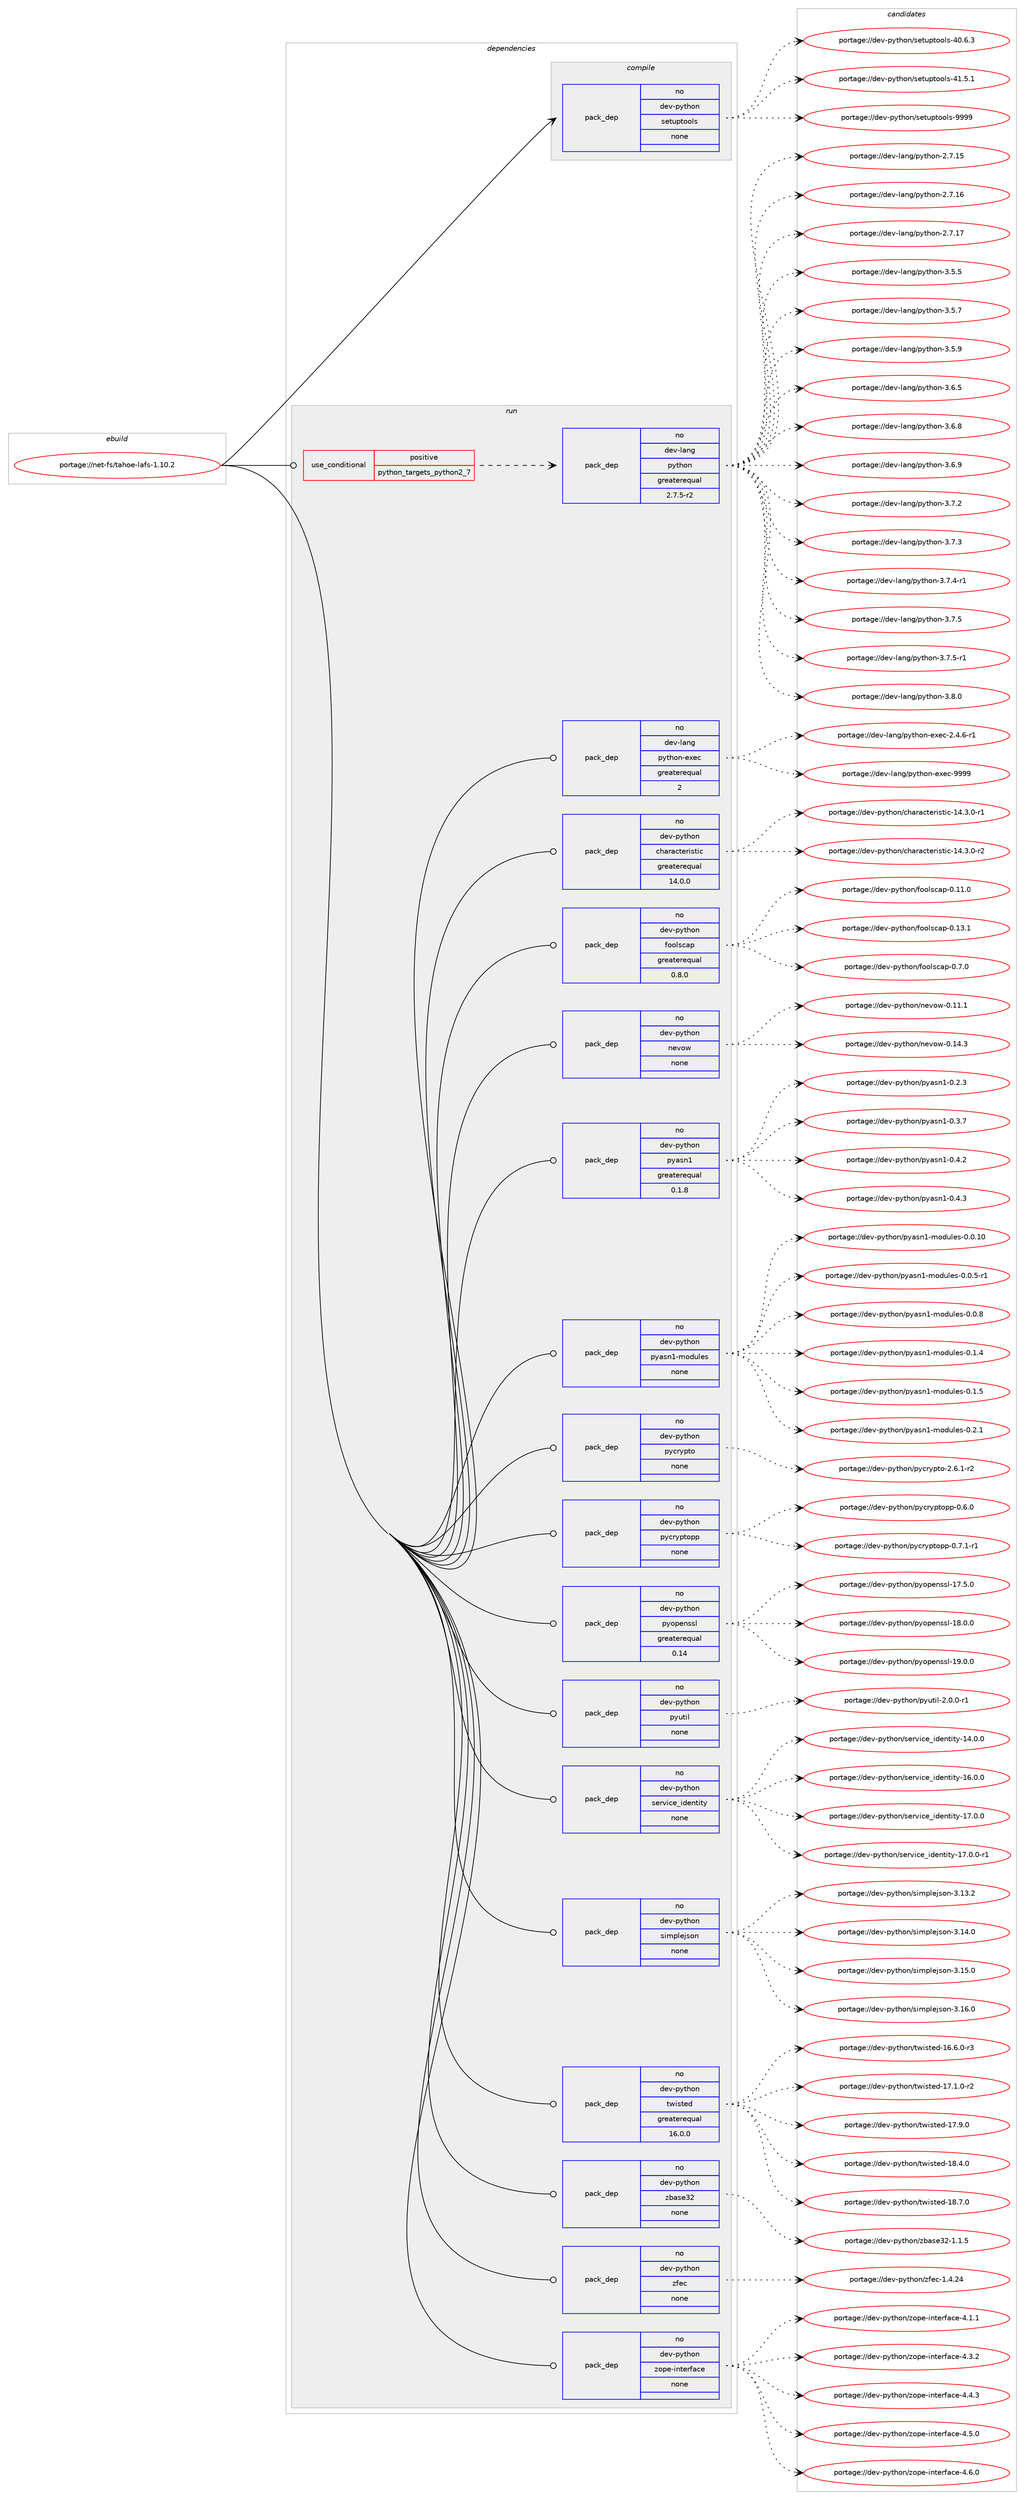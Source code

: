 digraph prolog {

# *************
# Graph options
# *************

newrank=true;
concentrate=true;
compound=true;
graph [rankdir=LR,fontname=Helvetica,fontsize=10,ranksep=1.5];#, ranksep=2.5, nodesep=0.2];
edge  [arrowhead=vee];
node  [fontname=Helvetica,fontsize=10];

# **********
# The ebuild
# **********

subgraph cluster_leftcol {
color=gray;
rank=same;
label=<<i>ebuild</i>>;
id [label="portage://net-fs/tahoe-lafs-1.10.2", color=red, width=4, href="../net-fs/tahoe-lafs-1.10.2.svg"];
}

# ****************
# The dependencies
# ****************

subgraph cluster_midcol {
color=gray;
label=<<i>dependencies</i>>;
subgraph cluster_compile {
fillcolor="#eeeeee";
style=filled;
label=<<i>compile</i>>;
subgraph pack259550 {
dependency353854 [label=<<TABLE BORDER="0" CELLBORDER="1" CELLSPACING="0" CELLPADDING="4" WIDTH="220"><TR><TD ROWSPAN="6" CELLPADDING="30">pack_dep</TD></TR><TR><TD WIDTH="110">no</TD></TR><TR><TD>dev-python</TD></TR><TR><TD>setuptools</TD></TR><TR><TD>none</TD></TR><TR><TD></TD></TR></TABLE>>, shape=none, color=blue];
}
id:e -> dependency353854:w [weight=20,style="solid",arrowhead="vee"];
}
subgraph cluster_compileandrun {
fillcolor="#eeeeee";
style=filled;
label=<<i>compile and run</i>>;
}
subgraph cluster_run {
fillcolor="#eeeeee";
style=filled;
label=<<i>run</i>>;
subgraph cond88457 {
dependency353855 [label=<<TABLE BORDER="0" CELLBORDER="1" CELLSPACING="0" CELLPADDING="4"><TR><TD ROWSPAN="3" CELLPADDING="10">use_conditional</TD></TR><TR><TD>positive</TD></TR><TR><TD>python_targets_python2_7</TD></TR></TABLE>>, shape=none, color=red];
subgraph pack259551 {
dependency353856 [label=<<TABLE BORDER="0" CELLBORDER="1" CELLSPACING="0" CELLPADDING="4" WIDTH="220"><TR><TD ROWSPAN="6" CELLPADDING="30">pack_dep</TD></TR><TR><TD WIDTH="110">no</TD></TR><TR><TD>dev-lang</TD></TR><TR><TD>python</TD></TR><TR><TD>greaterequal</TD></TR><TR><TD>2.7.5-r2</TD></TR></TABLE>>, shape=none, color=blue];
}
dependency353855:e -> dependency353856:w [weight=20,style="dashed",arrowhead="vee"];
}
id:e -> dependency353855:w [weight=20,style="solid",arrowhead="odot"];
subgraph pack259552 {
dependency353857 [label=<<TABLE BORDER="0" CELLBORDER="1" CELLSPACING="0" CELLPADDING="4" WIDTH="220"><TR><TD ROWSPAN="6" CELLPADDING="30">pack_dep</TD></TR><TR><TD WIDTH="110">no</TD></TR><TR><TD>dev-lang</TD></TR><TR><TD>python-exec</TD></TR><TR><TD>greaterequal</TD></TR><TR><TD>2</TD></TR></TABLE>>, shape=none, color=blue];
}
id:e -> dependency353857:w [weight=20,style="solid",arrowhead="odot"];
subgraph pack259553 {
dependency353858 [label=<<TABLE BORDER="0" CELLBORDER="1" CELLSPACING="0" CELLPADDING="4" WIDTH="220"><TR><TD ROWSPAN="6" CELLPADDING="30">pack_dep</TD></TR><TR><TD WIDTH="110">no</TD></TR><TR><TD>dev-python</TD></TR><TR><TD>characteristic</TD></TR><TR><TD>greaterequal</TD></TR><TR><TD>14.0.0</TD></TR></TABLE>>, shape=none, color=blue];
}
id:e -> dependency353858:w [weight=20,style="solid",arrowhead="odot"];
subgraph pack259554 {
dependency353859 [label=<<TABLE BORDER="0" CELLBORDER="1" CELLSPACING="0" CELLPADDING="4" WIDTH="220"><TR><TD ROWSPAN="6" CELLPADDING="30">pack_dep</TD></TR><TR><TD WIDTH="110">no</TD></TR><TR><TD>dev-python</TD></TR><TR><TD>foolscap</TD></TR><TR><TD>greaterequal</TD></TR><TR><TD>0.8.0</TD></TR></TABLE>>, shape=none, color=blue];
}
id:e -> dependency353859:w [weight=20,style="solid",arrowhead="odot"];
subgraph pack259555 {
dependency353860 [label=<<TABLE BORDER="0" CELLBORDER="1" CELLSPACING="0" CELLPADDING="4" WIDTH="220"><TR><TD ROWSPAN="6" CELLPADDING="30">pack_dep</TD></TR><TR><TD WIDTH="110">no</TD></TR><TR><TD>dev-python</TD></TR><TR><TD>nevow</TD></TR><TR><TD>none</TD></TR><TR><TD></TD></TR></TABLE>>, shape=none, color=blue];
}
id:e -> dependency353860:w [weight=20,style="solid",arrowhead="odot"];
subgraph pack259556 {
dependency353861 [label=<<TABLE BORDER="0" CELLBORDER="1" CELLSPACING="0" CELLPADDING="4" WIDTH="220"><TR><TD ROWSPAN="6" CELLPADDING="30">pack_dep</TD></TR><TR><TD WIDTH="110">no</TD></TR><TR><TD>dev-python</TD></TR><TR><TD>pyasn1</TD></TR><TR><TD>greaterequal</TD></TR><TR><TD>0.1.8</TD></TR></TABLE>>, shape=none, color=blue];
}
id:e -> dependency353861:w [weight=20,style="solid",arrowhead="odot"];
subgraph pack259557 {
dependency353862 [label=<<TABLE BORDER="0" CELLBORDER="1" CELLSPACING="0" CELLPADDING="4" WIDTH="220"><TR><TD ROWSPAN="6" CELLPADDING="30">pack_dep</TD></TR><TR><TD WIDTH="110">no</TD></TR><TR><TD>dev-python</TD></TR><TR><TD>pyasn1-modules</TD></TR><TR><TD>none</TD></TR><TR><TD></TD></TR></TABLE>>, shape=none, color=blue];
}
id:e -> dependency353862:w [weight=20,style="solid",arrowhead="odot"];
subgraph pack259558 {
dependency353863 [label=<<TABLE BORDER="0" CELLBORDER="1" CELLSPACING="0" CELLPADDING="4" WIDTH="220"><TR><TD ROWSPAN="6" CELLPADDING="30">pack_dep</TD></TR><TR><TD WIDTH="110">no</TD></TR><TR><TD>dev-python</TD></TR><TR><TD>pycrypto</TD></TR><TR><TD>none</TD></TR><TR><TD></TD></TR></TABLE>>, shape=none, color=blue];
}
id:e -> dependency353863:w [weight=20,style="solid",arrowhead="odot"];
subgraph pack259559 {
dependency353864 [label=<<TABLE BORDER="0" CELLBORDER="1" CELLSPACING="0" CELLPADDING="4" WIDTH="220"><TR><TD ROWSPAN="6" CELLPADDING="30">pack_dep</TD></TR><TR><TD WIDTH="110">no</TD></TR><TR><TD>dev-python</TD></TR><TR><TD>pycryptopp</TD></TR><TR><TD>none</TD></TR><TR><TD></TD></TR></TABLE>>, shape=none, color=blue];
}
id:e -> dependency353864:w [weight=20,style="solid",arrowhead="odot"];
subgraph pack259560 {
dependency353865 [label=<<TABLE BORDER="0" CELLBORDER="1" CELLSPACING="0" CELLPADDING="4" WIDTH="220"><TR><TD ROWSPAN="6" CELLPADDING="30">pack_dep</TD></TR><TR><TD WIDTH="110">no</TD></TR><TR><TD>dev-python</TD></TR><TR><TD>pyopenssl</TD></TR><TR><TD>greaterequal</TD></TR><TR><TD>0.14</TD></TR></TABLE>>, shape=none, color=blue];
}
id:e -> dependency353865:w [weight=20,style="solid",arrowhead="odot"];
subgraph pack259561 {
dependency353866 [label=<<TABLE BORDER="0" CELLBORDER="1" CELLSPACING="0" CELLPADDING="4" WIDTH="220"><TR><TD ROWSPAN="6" CELLPADDING="30">pack_dep</TD></TR><TR><TD WIDTH="110">no</TD></TR><TR><TD>dev-python</TD></TR><TR><TD>pyutil</TD></TR><TR><TD>none</TD></TR><TR><TD></TD></TR></TABLE>>, shape=none, color=blue];
}
id:e -> dependency353866:w [weight=20,style="solid",arrowhead="odot"];
subgraph pack259562 {
dependency353867 [label=<<TABLE BORDER="0" CELLBORDER="1" CELLSPACING="0" CELLPADDING="4" WIDTH="220"><TR><TD ROWSPAN="6" CELLPADDING="30">pack_dep</TD></TR><TR><TD WIDTH="110">no</TD></TR><TR><TD>dev-python</TD></TR><TR><TD>service_identity</TD></TR><TR><TD>none</TD></TR><TR><TD></TD></TR></TABLE>>, shape=none, color=blue];
}
id:e -> dependency353867:w [weight=20,style="solid",arrowhead="odot"];
subgraph pack259563 {
dependency353868 [label=<<TABLE BORDER="0" CELLBORDER="1" CELLSPACING="0" CELLPADDING="4" WIDTH="220"><TR><TD ROWSPAN="6" CELLPADDING="30">pack_dep</TD></TR><TR><TD WIDTH="110">no</TD></TR><TR><TD>dev-python</TD></TR><TR><TD>simplejson</TD></TR><TR><TD>none</TD></TR><TR><TD></TD></TR></TABLE>>, shape=none, color=blue];
}
id:e -> dependency353868:w [weight=20,style="solid",arrowhead="odot"];
subgraph pack259564 {
dependency353869 [label=<<TABLE BORDER="0" CELLBORDER="1" CELLSPACING="0" CELLPADDING="4" WIDTH="220"><TR><TD ROWSPAN="6" CELLPADDING="30">pack_dep</TD></TR><TR><TD WIDTH="110">no</TD></TR><TR><TD>dev-python</TD></TR><TR><TD>twisted</TD></TR><TR><TD>greaterequal</TD></TR><TR><TD>16.0.0</TD></TR></TABLE>>, shape=none, color=blue];
}
id:e -> dependency353869:w [weight=20,style="solid",arrowhead="odot"];
subgraph pack259565 {
dependency353870 [label=<<TABLE BORDER="0" CELLBORDER="1" CELLSPACING="0" CELLPADDING="4" WIDTH="220"><TR><TD ROWSPAN="6" CELLPADDING="30">pack_dep</TD></TR><TR><TD WIDTH="110">no</TD></TR><TR><TD>dev-python</TD></TR><TR><TD>zbase32</TD></TR><TR><TD>none</TD></TR><TR><TD></TD></TR></TABLE>>, shape=none, color=blue];
}
id:e -> dependency353870:w [weight=20,style="solid",arrowhead="odot"];
subgraph pack259566 {
dependency353871 [label=<<TABLE BORDER="0" CELLBORDER="1" CELLSPACING="0" CELLPADDING="4" WIDTH="220"><TR><TD ROWSPAN="6" CELLPADDING="30">pack_dep</TD></TR><TR><TD WIDTH="110">no</TD></TR><TR><TD>dev-python</TD></TR><TR><TD>zfec</TD></TR><TR><TD>none</TD></TR><TR><TD></TD></TR></TABLE>>, shape=none, color=blue];
}
id:e -> dependency353871:w [weight=20,style="solid",arrowhead="odot"];
subgraph pack259567 {
dependency353872 [label=<<TABLE BORDER="0" CELLBORDER="1" CELLSPACING="0" CELLPADDING="4" WIDTH="220"><TR><TD ROWSPAN="6" CELLPADDING="30">pack_dep</TD></TR><TR><TD WIDTH="110">no</TD></TR><TR><TD>dev-python</TD></TR><TR><TD>zope-interface</TD></TR><TR><TD>none</TD></TR><TR><TD></TD></TR></TABLE>>, shape=none, color=blue];
}
id:e -> dependency353872:w [weight=20,style="solid",arrowhead="odot"];
}
}

# **************
# The candidates
# **************

subgraph cluster_choices {
rank=same;
color=gray;
label=<<i>candidates</i>>;

subgraph choice259550 {
color=black;
nodesep=1;
choiceportage100101118451121211161041111104711510111611711211611111110811545524846544651 [label="portage://dev-python/setuptools-40.6.3", color=red, width=4,href="../dev-python/setuptools-40.6.3.svg"];
choiceportage100101118451121211161041111104711510111611711211611111110811545524946534649 [label="portage://dev-python/setuptools-41.5.1", color=red, width=4,href="../dev-python/setuptools-41.5.1.svg"];
choiceportage10010111845112121116104111110471151011161171121161111111081154557575757 [label="portage://dev-python/setuptools-9999", color=red, width=4,href="../dev-python/setuptools-9999.svg"];
dependency353854:e -> choiceportage100101118451121211161041111104711510111611711211611111110811545524846544651:w [style=dotted,weight="100"];
dependency353854:e -> choiceportage100101118451121211161041111104711510111611711211611111110811545524946534649:w [style=dotted,weight="100"];
dependency353854:e -> choiceportage10010111845112121116104111110471151011161171121161111111081154557575757:w [style=dotted,weight="100"];
}
subgraph choice259551 {
color=black;
nodesep=1;
choiceportage10010111845108971101034711212111610411111045504655464953 [label="portage://dev-lang/python-2.7.15", color=red, width=4,href="../dev-lang/python-2.7.15.svg"];
choiceportage10010111845108971101034711212111610411111045504655464954 [label="portage://dev-lang/python-2.7.16", color=red, width=4,href="../dev-lang/python-2.7.16.svg"];
choiceportage10010111845108971101034711212111610411111045504655464955 [label="portage://dev-lang/python-2.7.17", color=red, width=4,href="../dev-lang/python-2.7.17.svg"];
choiceportage100101118451089711010347112121116104111110455146534653 [label="portage://dev-lang/python-3.5.5", color=red, width=4,href="../dev-lang/python-3.5.5.svg"];
choiceportage100101118451089711010347112121116104111110455146534655 [label="portage://dev-lang/python-3.5.7", color=red, width=4,href="../dev-lang/python-3.5.7.svg"];
choiceportage100101118451089711010347112121116104111110455146534657 [label="portage://dev-lang/python-3.5.9", color=red, width=4,href="../dev-lang/python-3.5.9.svg"];
choiceportage100101118451089711010347112121116104111110455146544653 [label="portage://dev-lang/python-3.6.5", color=red, width=4,href="../dev-lang/python-3.6.5.svg"];
choiceportage100101118451089711010347112121116104111110455146544656 [label="portage://dev-lang/python-3.6.8", color=red, width=4,href="../dev-lang/python-3.6.8.svg"];
choiceportage100101118451089711010347112121116104111110455146544657 [label="portage://dev-lang/python-3.6.9", color=red, width=4,href="../dev-lang/python-3.6.9.svg"];
choiceportage100101118451089711010347112121116104111110455146554650 [label="portage://dev-lang/python-3.7.2", color=red, width=4,href="../dev-lang/python-3.7.2.svg"];
choiceportage100101118451089711010347112121116104111110455146554651 [label="portage://dev-lang/python-3.7.3", color=red, width=4,href="../dev-lang/python-3.7.3.svg"];
choiceportage1001011184510897110103471121211161041111104551465546524511449 [label="portage://dev-lang/python-3.7.4-r1", color=red, width=4,href="../dev-lang/python-3.7.4-r1.svg"];
choiceportage100101118451089711010347112121116104111110455146554653 [label="portage://dev-lang/python-3.7.5", color=red, width=4,href="../dev-lang/python-3.7.5.svg"];
choiceportage1001011184510897110103471121211161041111104551465546534511449 [label="portage://dev-lang/python-3.7.5-r1", color=red, width=4,href="../dev-lang/python-3.7.5-r1.svg"];
choiceportage100101118451089711010347112121116104111110455146564648 [label="portage://dev-lang/python-3.8.0", color=red, width=4,href="../dev-lang/python-3.8.0.svg"];
dependency353856:e -> choiceportage10010111845108971101034711212111610411111045504655464953:w [style=dotted,weight="100"];
dependency353856:e -> choiceportage10010111845108971101034711212111610411111045504655464954:w [style=dotted,weight="100"];
dependency353856:e -> choiceportage10010111845108971101034711212111610411111045504655464955:w [style=dotted,weight="100"];
dependency353856:e -> choiceportage100101118451089711010347112121116104111110455146534653:w [style=dotted,weight="100"];
dependency353856:e -> choiceportage100101118451089711010347112121116104111110455146534655:w [style=dotted,weight="100"];
dependency353856:e -> choiceportage100101118451089711010347112121116104111110455146534657:w [style=dotted,weight="100"];
dependency353856:e -> choiceportage100101118451089711010347112121116104111110455146544653:w [style=dotted,weight="100"];
dependency353856:e -> choiceportage100101118451089711010347112121116104111110455146544656:w [style=dotted,weight="100"];
dependency353856:e -> choiceportage100101118451089711010347112121116104111110455146544657:w [style=dotted,weight="100"];
dependency353856:e -> choiceportage100101118451089711010347112121116104111110455146554650:w [style=dotted,weight="100"];
dependency353856:e -> choiceportage100101118451089711010347112121116104111110455146554651:w [style=dotted,weight="100"];
dependency353856:e -> choiceportage1001011184510897110103471121211161041111104551465546524511449:w [style=dotted,weight="100"];
dependency353856:e -> choiceportage100101118451089711010347112121116104111110455146554653:w [style=dotted,weight="100"];
dependency353856:e -> choiceportage1001011184510897110103471121211161041111104551465546534511449:w [style=dotted,weight="100"];
dependency353856:e -> choiceportage100101118451089711010347112121116104111110455146564648:w [style=dotted,weight="100"];
}
subgraph choice259552 {
color=black;
nodesep=1;
choiceportage10010111845108971101034711212111610411111045101120101994550465246544511449 [label="portage://dev-lang/python-exec-2.4.6-r1", color=red, width=4,href="../dev-lang/python-exec-2.4.6-r1.svg"];
choiceportage10010111845108971101034711212111610411111045101120101994557575757 [label="portage://dev-lang/python-exec-9999", color=red, width=4,href="../dev-lang/python-exec-9999.svg"];
dependency353857:e -> choiceportage10010111845108971101034711212111610411111045101120101994550465246544511449:w [style=dotted,weight="100"];
dependency353857:e -> choiceportage10010111845108971101034711212111610411111045101120101994557575757:w [style=dotted,weight="100"];
}
subgraph choice259553 {
color=black;
nodesep=1;
choiceportage10010111845112121116104111110479910497114979911610111410511511610599454952465146484511449 [label="portage://dev-python/characteristic-14.3.0-r1", color=red, width=4,href="../dev-python/characteristic-14.3.0-r1.svg"];
choiceportage10010111845112121116104111110479910497114979911610111410511511610599454952465146484511450 [label="portage://dev-python/characteristic-14.3.0-r2", color=red, width=4,href="../dev-python/characteristic-14.3.0-r2.svg"];
dependency353858:e -> choiceportage10010111845112121116104111110479910497114979911610111410511511610599454952465146484511449:w [style=dotted,weight="100"];
dependency353858:e -> choiceportage10010111845112121116104111110479910497114979911610111410511511610599454952465146484511450:w [style=dotted,weight="100"];
}
subgraph choice259554 {
color=black;
nodesep=1;
choiceportage1001011184511212111610411111047102111111108115999711245484649494648 [label="portage://dev-python/foolscap-0.11.0", color=red, width=4,href="../dev-python/foolscap-0.11.0.svg"];
choiceportage1001011184511212111610411111047102111111108115999711245484649514649 [label="portage://dev-python/foolscap-0.13.1", color=red, width=4,href="../dev-python/foolscap-0.13.1.svg"];
choiceportage10010111845112121116104111110471021111111081159997112454846554648 [label="portage://dev-python/foolscap-0.7.0", color=red, width=4,href="../dev-python/foolscap-0.7.0.svg"];
dependency353859:e -> choiceportage1001011184511212111610411111047102111111108115999711245484649494648:w [style=dotted,weight="100"];
dependency353859:e -> choiceportage1001011184511212111610411111047102111111108115999711245484649514649:w [style=dotted,weight="100"];
dependency353859:e -> choiceportage10010111845112121116104111110471021111111081159997112454846554648:w [style=dotted,weight="100"];
}
subgraph choice259555 {
color=black;
nodesep=1;
choiceportage100101118451121211161041111104711010111811111945484649494649 [label="portage://dev-python/nevow-0.11.1", color=red, width=4,href="../dev-python/nevow-0.11.1.svg"];
choiceportage100101118451121211161041111104711010111811111945484649524651 [label="portage://dev-python/nevow-0.14.3", color=red, width=4,href="../dev-python/nevow-0.14.3.svg"];
dependency353860:e -> choiceportage100101118451121211161041111104711010111811111945484649494649:w [style=dotted,weight="100"];
dependency353860:e -> choiceportage100101118451121211161041111104711010111811111945484649524651:w [style=dotted,weight="100"];
}
subgraph choice259556 {
color=black;
nodesep=1;
choiceportage10010111845112121116104111110471121219711511049454846504651 [label="portage://dev-python/pyasn1-0.2.3", color=red, width=4,href="../dev-python/pyasn1-0.2.3.svg"];
choiceportage10010111845112121116104111110471121219711511049454846514655 [label="portage://dev-python/pyasn1-0.3.7", color=red, width=4,href="../dev-python/pyasn1-0.3.7.svg"];
choiceportage10010111845112121116104111110471121219711511049454846524650 [label="portage://dev-python/pyasn1-0.4.2", color=red, width=4,href="../dev-python/pyasn1-0.4.2.svg"];
choiceportage10010111845112121116104111110471121219711511049454846524651 [label="portage://dev-python/pyasn1-0.4.3", color=red, width=4,href="../dev-python/pyasn1-0.4.3.svg"];
dependency353861:e -> choiceportage10010111845112121116104111110471121219711511049454846504651:w [style=dotted,weight="100"];
dependency353861:e -> choiceportage10010111845112121116104111110471121219711511049454846514655:w [style=dotted,weight="100"];
dependency353861:e -> choiceportage10010111845112121116104111110471121219711511049454846524650:w [style=dotted,weight="100"];
dependency353861:e -> choiceportage10010111845112121116104111110471121219711511049454846524651:w [style=dotted,weight="100"];
}
subgraph choice259557 {
color=black;
nodesep=1;
choiceportage100101118451121211161041111104711212197115110494510911110011710810111545484648464948 [label="portage://dev-python/pyasn1-modules-0.0.10", color=red, width=4,href="../dev-python/pyasn1-modules-0.0.10.svg"];
choiceportage10010111845112121116104111110471121219711511049451091111001171081011154548464846534511449 [label="portage://dev-python/pyasn1-modules-0.0.5-r1", color=red, width=4,href="../dev-python/pyasn1-modules-0.0.5-r1.svg"];
choiceportage1001011184511212111610411111047112121971151104945109111100117108101115454846484656 [label="portage://dev-python/pyasn1-modules-0.0.8", color=red, width=4,href="../dev-python/pyasn1-modules-0.0.8.svg"];
choiceportage1001011184511212111610411111047112121971151104945109111100117108101115454846494652 [label="portage://dev-python/pyasn1-modules-0.1.4", color=red, width=4,href="../dev-python/pyasn1-modules-0.1.4.svg"];
choiceportage1001011184511212111610411111047112121971151104945109111100117108101115454846494653 [label="portage://dev-python/pyasn1-modules-0.1.5", color=red, width=4,href="../dev-python/pyasn1-modules-0.1.5.svg"];
choiceportage1001011184511212111610411111047112121971151104945109111100117108101115454846504649 [label="portage://dev-python/pyasn1-modules-0.2.1", color=red, width=4,href="../dev-python/pyasn1-modules-0.2.1.svg"];
dependency353862:e -> choiceportage100101118451121211161041111104711212197115110494510911110011710810111545484648464948:w [style=dotted,weight="100"];
dependency353862:e -> choiceportage10010111845112121116104111110471121219711511049451091111001171081011154548464846534511449:w [style=dotted,weight="100"];
dependency353862:e -> choiceportage1001011184511212111610411111047112121971151104945109111100117108101115454846484656:w [style=dotted,weight="100"];
dependency353862:e -> choiceportage1001011184511212111610411111047112121971151104945109111100117108101115454846494652:w [style=dotted,weight="100"];
dependency353862:e -> choiceportage1001011184511212111610411111047112121971151104945109111100117108101115454846494653:w [style=dotted,weight="100"];
dependency353862:e -> choiceportage1001011184511212111610411111047112121971151104945109111100117108101115454846504649:w [style=dotted,weight="100"];
}
subgraph choice259558 {
color=black;
nodesep=1;
choiceportage1001011184511212111610411111047112121991141211121161114550465446494511450 [label="portage://dev-python/pycrypto-2.6.1-r2", color=red, width=4,href="../dev-python/pycrypto-2.6.1-r2.svg"];
dependency353863:e -> choiceportage1001011184511212111610411111047112121991141211121161114550465446494511450:w [style=dotted,weight="100"];
}
subgraph choice259559 {
color=black;
nodesep=1;
choiceportage100101118451121211161041111104711212199114121112116111112112454846544648 [label="portage://dev-python/pycryptopp-0.6.0", color=red, width=4,href="../dev-python/pycryptopp-0.6.0.svg"];
choiceportage1001011184511212111610411111047112121991141211121161111121124548465546494511449 [label="portage://dev-python/pycryptopp-0.7.1-r1", color=red, width=4,href="../dev-python/pycryptopp-0.7.1-r1.svg"];
dependency353864:e -> choiceportage100101118451121211161041111104711212199114121112116111112112454846544648:w [style=dotted,weight="100"];
dependency353864:e -> choiceportage1001011184511212111610411111047112121991141211121161111121124548465546494511449:w [style=dotted,weight="100"];
}
subgraph choice259560 {
color=black;
nodesep=1;
choiceportage100101118451121211161041111104711212111111210111011511510845495546534648 [label="portage://dev-python/pyopenssl-17.5.0", color=red, width=4,href="../dev-python/pyopenssl-17.5.0.svg"];
choiceportage100101118451121211161041111104711212111111210111011511510845495646484648 [label="portage://dev-python/pyopenssl-18.0.0", color=red, width=4,href="../dev-python/pyopenssl-18.0.0.svg"];
choiceportage100101118451121211161041111104711212111111210111011511510845495746484648 [label="portage://dev-python/pyopenssl-19.0.0", color=red, width=4,href="../dev-python/pyopenssl-19.0.0.svg"];
dependency353865:e -> choiceportage100101118451121211161041111104711212111111210111011511510845495546534648:w [style=dotted,weight="100"];
dependency353865:e -> choiceportage100101118451121211161041111104711212111111210111011511510845495646484648:w [style=dotted,weight="100"];
dependency353865:e -> choiceportage100101118451121211161041111104711212111111210111011511510845495746484648:w [style=dotted,weight="100"];
}
subgraph choice259561 {
color=black;
nodesep=1;
choiceportage10010111845112121116104111110471121211171161051084550464846484511449 [label="portage://dev-python/pyutil-2.0.0-r1", color=red, width=4,href="../dev-python/pyutil-2.0.0-r1.svg"];
dependency353866:e -> choiceportage10010111845112121116104111110471121211171161051084550464846484511449:w [style=dotted,weight="100"];
}
subgraph choice259562 {
color=black;
nodesep=1;
choiceportage1001011184511212111610411111047115101114118105991019510510010111011610511612145495246484648 [label="portage://dev-python/service_identity-14.0.0", color=red, width=4,href="../dev-python/service_identity-14.0.0.svg"];
choiceportage1001011184511212111610411111047115101114118105991019510510010111011610511612145495446484648 [label="portage://dev-python/service_identity-16.0.0", color=red, width=4,href="../dev-python/service_identity-16.0.0.svg"];
choiceportage1001011184511212111610411111047115101114118105991019510510010111011610511612145495546484648 [label="portage://dev-python/service_identity-17.0.0", color=red, width=4,href="../dev-python/service_identity-17.0.0.svg"];
choiceportage10010111845112121116104111110471151011141181059910195105100101110116105116121454955464846484511449 [label="portage://dev-python/service_identity-17.0.0-r1", color=red, width=4,href="../dev-python/service_identity-17.0.0-r1.svg"];
dependency353867:e -> choiceportage1001011184511212111610411111047115101114118105991019510510010111011610511612145495246484648:w [style=dotted,weight="100"];
dependency353867:e -> choiceportage1001011184511212111610411111047115101114118105991019510510010111011610511612145495446484648:w [style=dotted,weight="100"];
dependency353867:e -> choiceportage1001011184511212111610411111047115101114118105991019510510010111011610511612145495546484648:w [style=dotted,weight="100"];
dependency353867:e -> choiceportage10010111845112121116104111110471151011141181059910195105100101110116105116121454955464846484511449:w [style=dotted,weight="100"];
}
subgraph choice259563 {
color=black;
nodesep=1;
choiceportage100101118451121211161041111104711510510911210810110611511111045514649514650 [label="portage://dev-python/simplejson-3.13.2", color=red, width=4,href="../dev-python/simplejson-3.13.2.svg"];
choiceportage100101118451121211161041111104711510510911210810110611511111045514649524648 [label="portage://dev-python/simplejson-3.14.0", color=red, width=4,href="../dev-python/simplejson-3.14.0.svg"];
choiceportage100101118451121211161041111104711510510911210810110611511111045514649534648 [label="portage://dev-python/simplejson-3.15.0", color=red, width=4,href="../dev-python/simplejson-3.15.0.svg"];
choiceportage100101118451121211161041111104711510510911210810110611511111045514649544648 [label="portage://dev-python/simplejson-3.16.0", color=red, width=4,href="../dev-python/simplejson-3.16.0.svg"];
dependency353868:e -> choiceportage100101118451121211161041111104711510510911210810110611511111045514649514650:w [style=dotted,weight="100"];
dependency353868:e -> choiceportage100101118451121211161041111104711510510911210810110611511111045514649524648:w [style=dotted,weight="100"];
dependency353868:e -> choiceportage100101118451121211161041111104711510510911210810110611511111045514649534648:w [style=dotted,weight="100"];
dependency353868:e -> choiceportage100101118451121211161041111104711510510911210810110611511111045514649544648:w [style=dotted,weight="100"];
}
subgraph choice259564 {
color=black;
nodesep=1;
choiceportage1001011184511212111610411111047116119105115116101100454954465446484511451 [label="portage://dev-python/twisted-16.6.0-r3", color=red, width=4,href="../dev-python/twisted-16.6.0-r3.svg"];
choiceportage1001011184511212111610411111047116119105115116101100454955464946484511450 [label="portage://dev-python/twisted-17.1.0-r2", color=red, width=4,href="../dev-python/twisted-17.1.0-r2.svg"];
choiceportage100101118451121211161041111104711611910511511610110045495546574648 [label="portage://dev-python/twisted-17.9.0", color=red, width=4,href="../dev-python/twisted-17.9.0.svg"];
choiceportage100101118451121211161041111104711611910511511610110045495646524648 [label="portage://dev-python/twisted-18.4.0", color=red, width=4,href="../dev-python/twisted-18.4.0.svg"];
choiceportage100101118451121211161041111104711611910511511610110045495646554648 [label="portage://dev-python/twisted-18.7.0", color=red, width=4,href="../dev-python/twisted-18.7.0.svg"];
dependency353869:e -> choiceportage1001011184511212111610411111047116119105115116101100454954465446484511451:w [style=dotted,weight="100"];
dependency353869:e -> choiceportage1001011184511212111610411111047116119105115116101100454955464946484511450:w [style=dotted,weight="100"];
dependency353869:e -> choiceportage100101118451121211161041111104711611910511511610110045495546574648:w [style=dotted,weight="100"];
dependency353869:e -> choiceportage100101118451121211161041111104711611910511511610110045495646524648:w [style=dotted,weight="100"];
dependency353869:e -> choiceportage100101118451121211161041111104711611910511511610110045495646554648:w [style=dotted,weight="100"];
}
subgraph choice259565 {
color=black;
nodesep=1;
choiceportage100101118451121211161041111104712298971151015150454946494653 [label="portage://dev-python/zbase32-1.1.5", color=red, width=4,href="../dev-python/zbase32-1.1.5.svg"];
dependency353870:e -> choiceportage100101118451121211161041111104712298971151015150454946494653:w [style=dotted,weight="100"];
}
subgraph choice259566 {
color=black;
nodesep=1;
choiceportage10010111845112121116104111110471221021019945494652465052 [label="portage://dev-python/zfec-1.4.24", color=red, width=4,href="../dev-python/zfec-1.4.24.svg"];
dependency353871:e -> choiceportage10010111845112121116104111110471221021019945494652465052:w [style=dotted,weight="100"];
}
subgraph choice259567 {
color=black;
nodesep=1;
choiceportage1001011184511212111610411111047122111112101451051101161011141029799101455246494649 [label="portage://dev-python/zope-interface-4.1.1", color=red, width=4,href="../dev-python/zope-interface-4.1.1.svg"];
choiceportage1001011184511212111610411111047122111112101451051101161011141029799101455246514650 [label="portage://dev-python/zope-interface-4.3.2", color=red, width=4,href="../dev-python/zope-interface-4.3.2.svg"];
choiceportage1001011184511212111610411111047122111112101451051101161011141029799101455246524651 [label="portage://dev-python/zope-interface-4.4.3", color=red, width=4,href="../dev-python/zope-interface-4.4.3.svg"];
choiceportage1001011184511212111610411111047122111112101451051101161011141029799101455246534648 [label="portage://dev-python/zope-interface-4.5.0", color=red, width=4,href="../dev-python/zope-interface-4.5.0.svg"];
choiceportage1001011184511212111610411111047122111112101451051101161011141029799101455246544648 [label="portage://dev-python/zope-interface-4.6.0", color=red, width=4,href="../dev-python/zope-interface-4.6.0.svg"];
dependency353872:e -> choiceportage1001011184511212111610411111047122111112101451051101161011141029799101455246494649:w [style=dotted,weight="100"];
dependency353872:e -> choiceportage1001011184511212111610411111047122111112101451051101161011141029799101455246514650:w [style=dotted,weight="100"];
dependency353872:e -> choiceportage1001011184511212111610411111047122111112101451051101161011141029799101455246524651:w [style=dotted,weight="100"];
dependency353872:e -> choiceportage1001011184511212111610411111047122111112101451051101161011141029799101455246534648:w [style=dotted,weight="100"];
dependency353872:e -> choiceportage1001011184511212111610411111047122111112101451051101161011141029799101455246544648:w [style=dotted,weight="100"];
}
}

}
